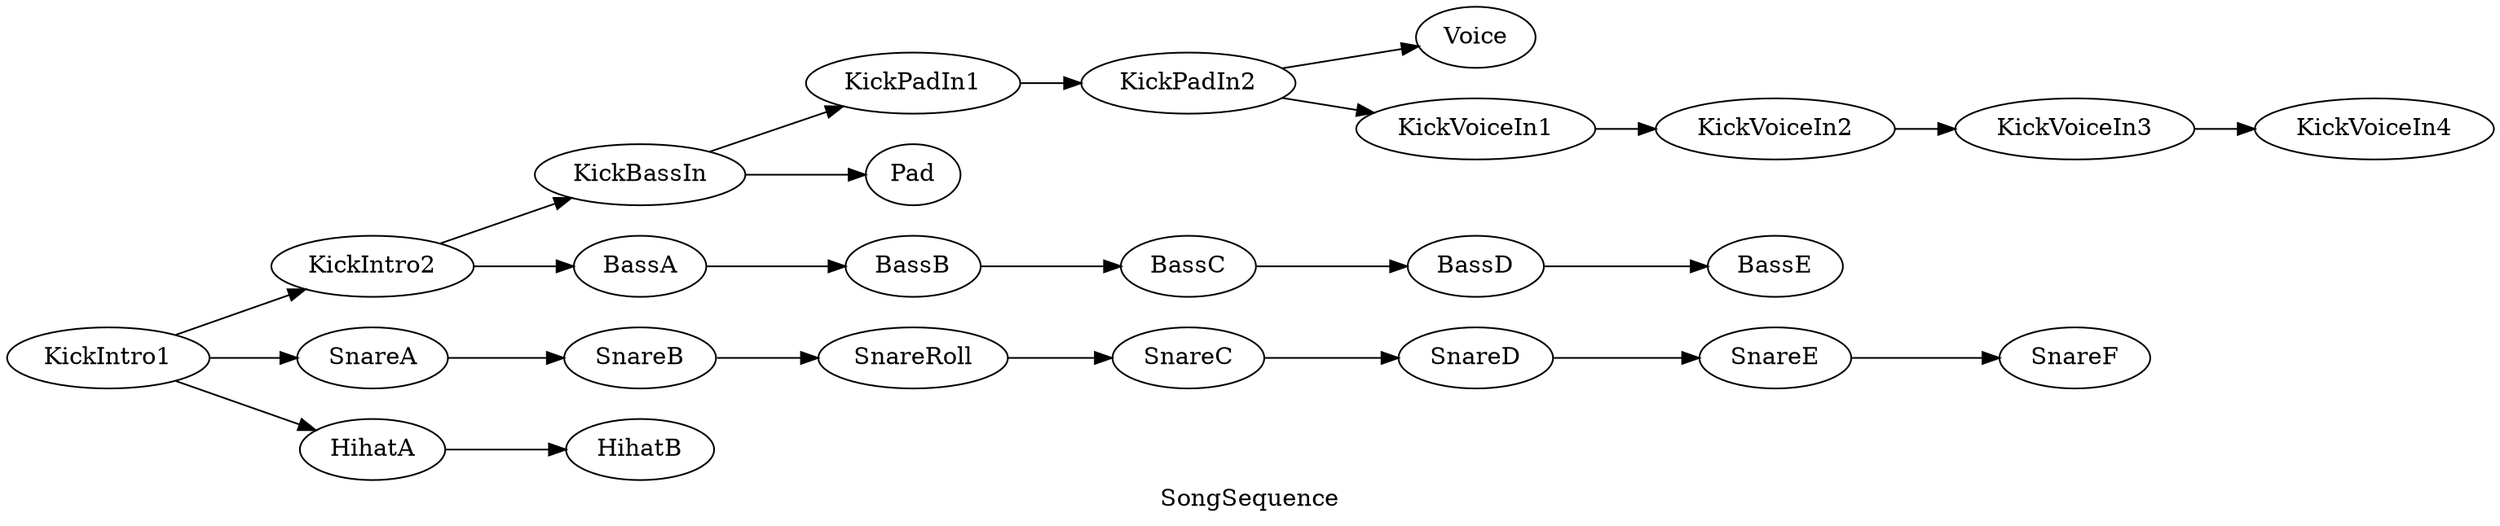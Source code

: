digraph "SongSequence" {
label = "SongSequence";
graph [rankdir = LR];
KickIntro1;
KickIntro2;
SnareA;
HihatA;
KickBassIn;
BassA;
KickPadIn1;
Pad;
KickPadIn2;
SnareB;
HihatB;
Voice;
SnareRoll;
KickVoiceIn1;
BassB;
SnareC;
KickVoiceIn2;
BassC;
SnareD;
KickVoiceIn3;
BassD;
SnareE;
KickVoiceIn4;
BassE;
SnareF;
"KickIntro1" -> "KickIntro2";
"KickIntro1" -> "SnareA";
"KickIntro1" -> "HihatA";
"KickIntro2" -> "KickBassIn";
"KickIntro2" -> "BassA";
"KickBassIn" -> "KickPadIn1";
"KickBassIn" -> "Pad";
"KickPadIn1" -> "KickPadIn2";
"SnareA" -> "SnareB";
"HihatA" -> "HihatB";
"KickPadIn2" -> "Voice";
"SnareB" -> "SnareRoll";
"KickPadIn2" -> "KickVoiceIn1";
"BassA" -> "BassB";
"SnareRoll" -> "SnareC";
"KickVoiceIn1" -> "KickVoiceIn2";
"BassB" -> "BassC";
"SnareC" -> "SnareD";
"KickVoiceIn2" -> "KickVoiceIn3";
"BassC" -> "BassD";
"SnareD" -> "SnareE";
"KickVoiceIn3" -> "KickVoiceIn4";
"BassD" -> "BassE";
"SnareE" -> "SnareF";
}
